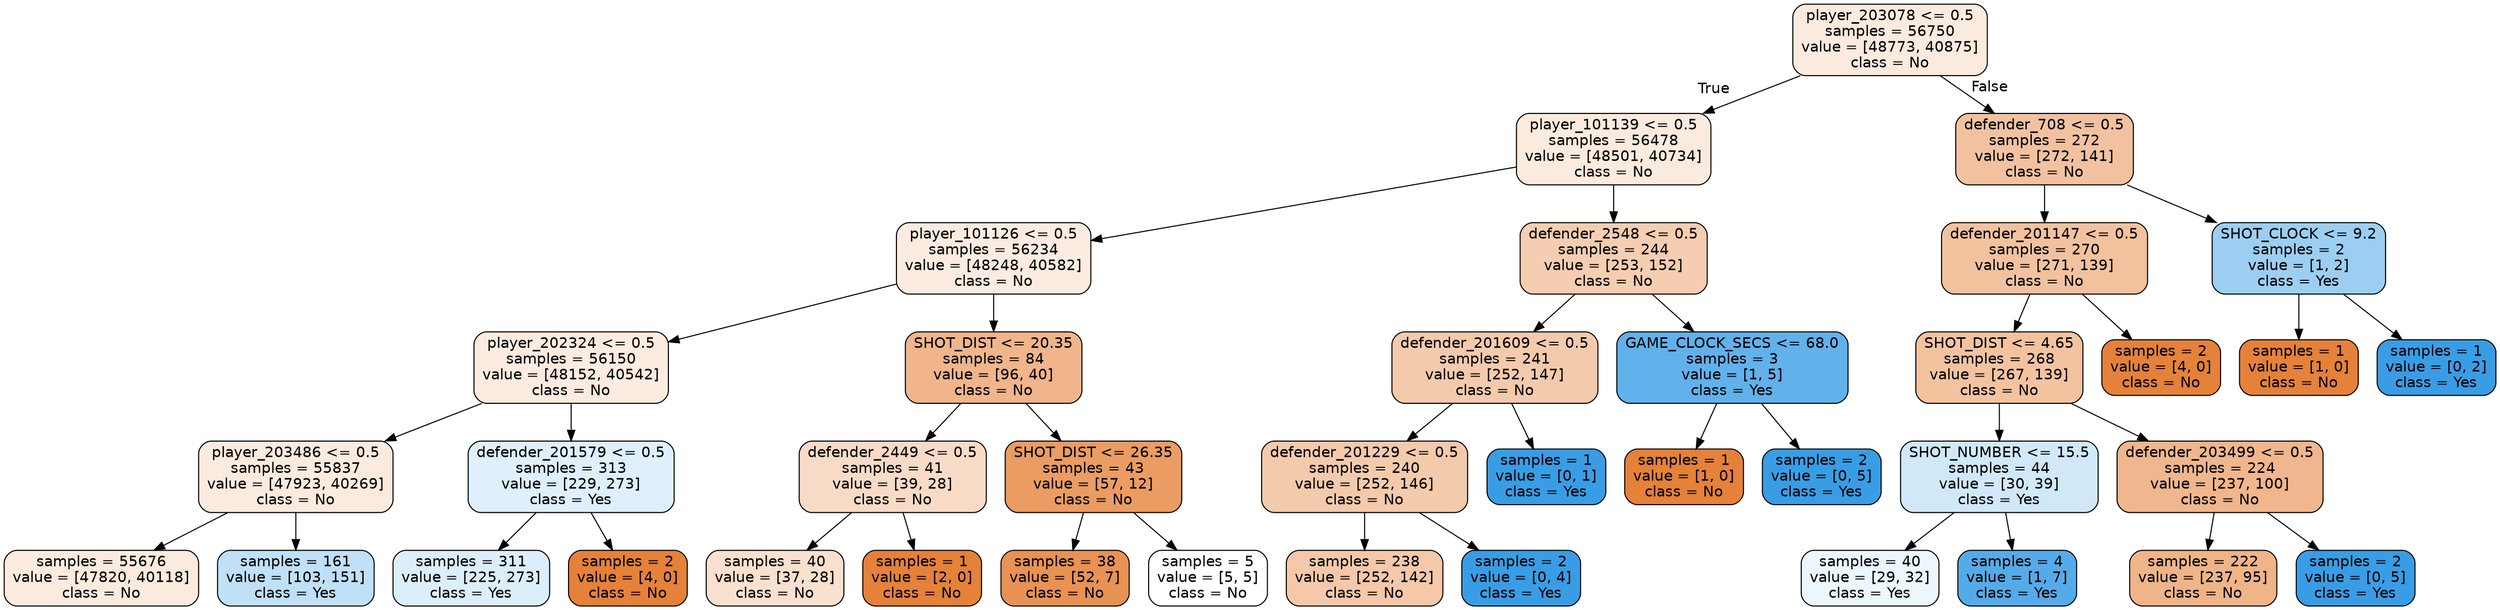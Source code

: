 digraph Tree {
node [shape=box, style="filled, rounded", color="black", fontname=helvetica] ;
edge [fontname=helvetica] ;
0 [label="player_203078 <= 0.5\nsamples = 56750\nvalue = [48773, 40875]\nclass = No", fillcolor="#fbebdf"] ;
1 [label="player_101139 <= 0.5\nsamples = 56478\nvalue = [48501, 40734]\nclass = No", fillcolor="#fbebdf"] ;
0 -> 1 [labeldistance=2.5, labelangle=45, headlabel="True"] ;
2 [label="player_101126 <= 0.5\nsamples = 56234\nvalue = [48248, 40582]\nclass = No", fillcolor="#fbebe0"] ;
1 -> 2 ;
3 [label="player_202324 <= 0.5\nsamples = 56150\nvalue = [48152, 40542]\nclass = No", fillcolor="#fbebe0"] ;
2 -> 3 ;
4 [label="player_203486 <= 0.5\nsamples = 55837\nvalue = [47923, 40269]\nclass = No", fillcolor="#fbebdf"] ;
3 -> 4 ;
5 [label="samples = 55676\nvalue = [47820, 40118]\nclass = No", fillcolor="#fbebdf"] ;
4 -> 5 ;
6 [label="samples = 161\nvalue = [103, 151]\nclass = Yes", fillcolor="#c0e0f7"] ;
4 -> 6 ;
7 [label="defender_201579 <= 0.5\nsamples = 313\nvalue = [229, 273]\nclass = Yes", fillcolor="#dfeffb"] ;
3 -> 7 ;
8 [label="samples = 311\nvalue = [225, 273]\nclass = Yes", fillcolor="#dceefa"] ;
7 -> 8 ;
9 [label="samples = 2\nvalue = [4, 0]\nclass = No", fillcolor="#e58139"] ;
7 -> 9 ;
10 [label="SHOT_DIST <= 20.35\nsamples = 84\nvalue = [96, 40]\nclass = No", fillcolor="#f0b58b"] ;
2 -> 10 ;
11 [label="defender_2449 <= 0.5\nsamples = 41\nvalue = [39, 28]\nclass = No", fillcolor="#f8dbc7"] ;
10 -> 11 ;
12 [label="samples = 40\nvalue = [37, 28]\nclass = No", fillcolor="#f9e0cf"] ;
11 -> 12 ;
13 [label="samples = 1\nvalue = [2, 0]\nclass = No", fillcolor="#e58139"] ;
11 -> 13 ;
14 [label="SHOT_DIST <= 26.35\nsamples = 43\nvalue = [57, 12]\nclass = No", fillcolor="#ea9c63"] ;
10 -> 14 ;
15 [label="samples = 38\nvalue = [52, 7]\nclass = No", fillcolor="#e89254"] ;
14 -> 15 ;
16 [label="samples = 5\nvalue = [5, 5]\nclass = No", fillcolor="#ffffff"] ;
14 -> 16 ;
17 [label="defender_2548 <= 0.5\nsamples = 244\nvalue = [253, 152]\nclass = No", fillcolor="#f5cdb0"] ;
1 -> 17 ;
18 [label="defender_201609 <= 0.5\nsamples = 241\nvalue = [252, 147]\nclass = No", fillcolor="#f4caac"] ;
17 -> 18 ;
19 [label="defender_201229 <= 0.5\nsamples = 240\nvalue = [252, 146]\nclass = No", fillcolor="#f4caac"] ;
18 -> 19 ;
20 [label="samples = 238\nvalue = [252, 142]\nclass = No", fillcolor="#f4c8a9"] ;
19 -> 20 ;
21 [label="samples = 2\nvalue = [0, 4]\nclass = Yes", fillcolor="#399de5"] ;
19 -> 21 ;
22 [label="samples = 1\nvalue = [0, 1]\nclass = Yes", fillcolor="#399de5"] ;
18 -> 22 ;
23 [label="GAME_CLOCK_SECS <= 68.0\nsamples = 3\nvalue = [1, 5]\nclass = Yes", fillcolor="#61b1ea"] ;
17 -> 23 ;
24 [label="samples = 1\nvalue = [1, 0]\nclass = No", fillcolor="#e58139"] ;
23 -> 24 ;
25 [label="samples = 2\nvalue = [0, 5]\nclass = Yes", fillcolor="#399de5"] ;
23 -> 25 ;
26 [label="defender_708 <= 0.5\nsamples = 272\nvalue = [272, 141]\nclass = No", fillcolor="#f2c2a0"] ;
0 -> 26 [labeldistance=2.5, labelangle=-45, headlabel="False"] ;
27 [label="defender_201147 <= 0.5\nsamples = 270\nvalue = [271, 139]\nclass = No", fillcolor="#f2c29f"] ;
26 -> 27 ;
28 [label="SHOT_DIST <= 4.65\nsamples = 268\nvalue = [267, 139]\nclass = No", fillcolor="#f3c3a0"] ;
27 -> 28 ;
29 [label="SHOT_NUMBER <= 15.5\nsamples = 44\nvalue = [30, 39]\nclass = Yes", fillcolor="#d1e8f9"] ;
28 -> 29 ;
30 [label="samples = 40\nvalue = [29, 32]\nclass = Yes", fillcolor="#ecf6fd"] ;
29 -> 30 ;
31 [label="samples = 4\nvalue = [1, 7]\nclass = Yes", fillcolor="#55abe9"] ;
29 -> 31 ;
32 [label="defender_203499 <= 0.5\nsamples = 224\nvalue = [237, 100]\nclass = No", fillcolor="#f0b68d"] ;
28 -> 32 ;
33 [label="samples = 222\nvalue = [237, 95]\nclass = No", fillcolor="#efb488"] ;
32 -> 33 ;
34 [label="samples = 2\nvalue = [0, 5]\nclass = Yes", fillcolor="#399de5"] ;
32 -> 34 ;
35 [label="samples = 2\nvalue = [4, 0]\nclass = No", fillcolor="#e58139"] ;
27 -> 35 ;
36 [label="SHOT_CLOCK <= 9.2\nsamples = 2\nvalue = [1, 2]\nclass = Yes", fillcolor="#9ccef2"] ;
26 -> 36 ;
37 [label="samples = 1\nvalue = [1, 0]\nclass = No", fillcolor="#e58139"] ;
36 -> 37 ;
38 [label="samples = 1\nvalue = [0, 2]\nclass = Yes", fillcolor="#399de5"] ;
36 -> 38 ;
}